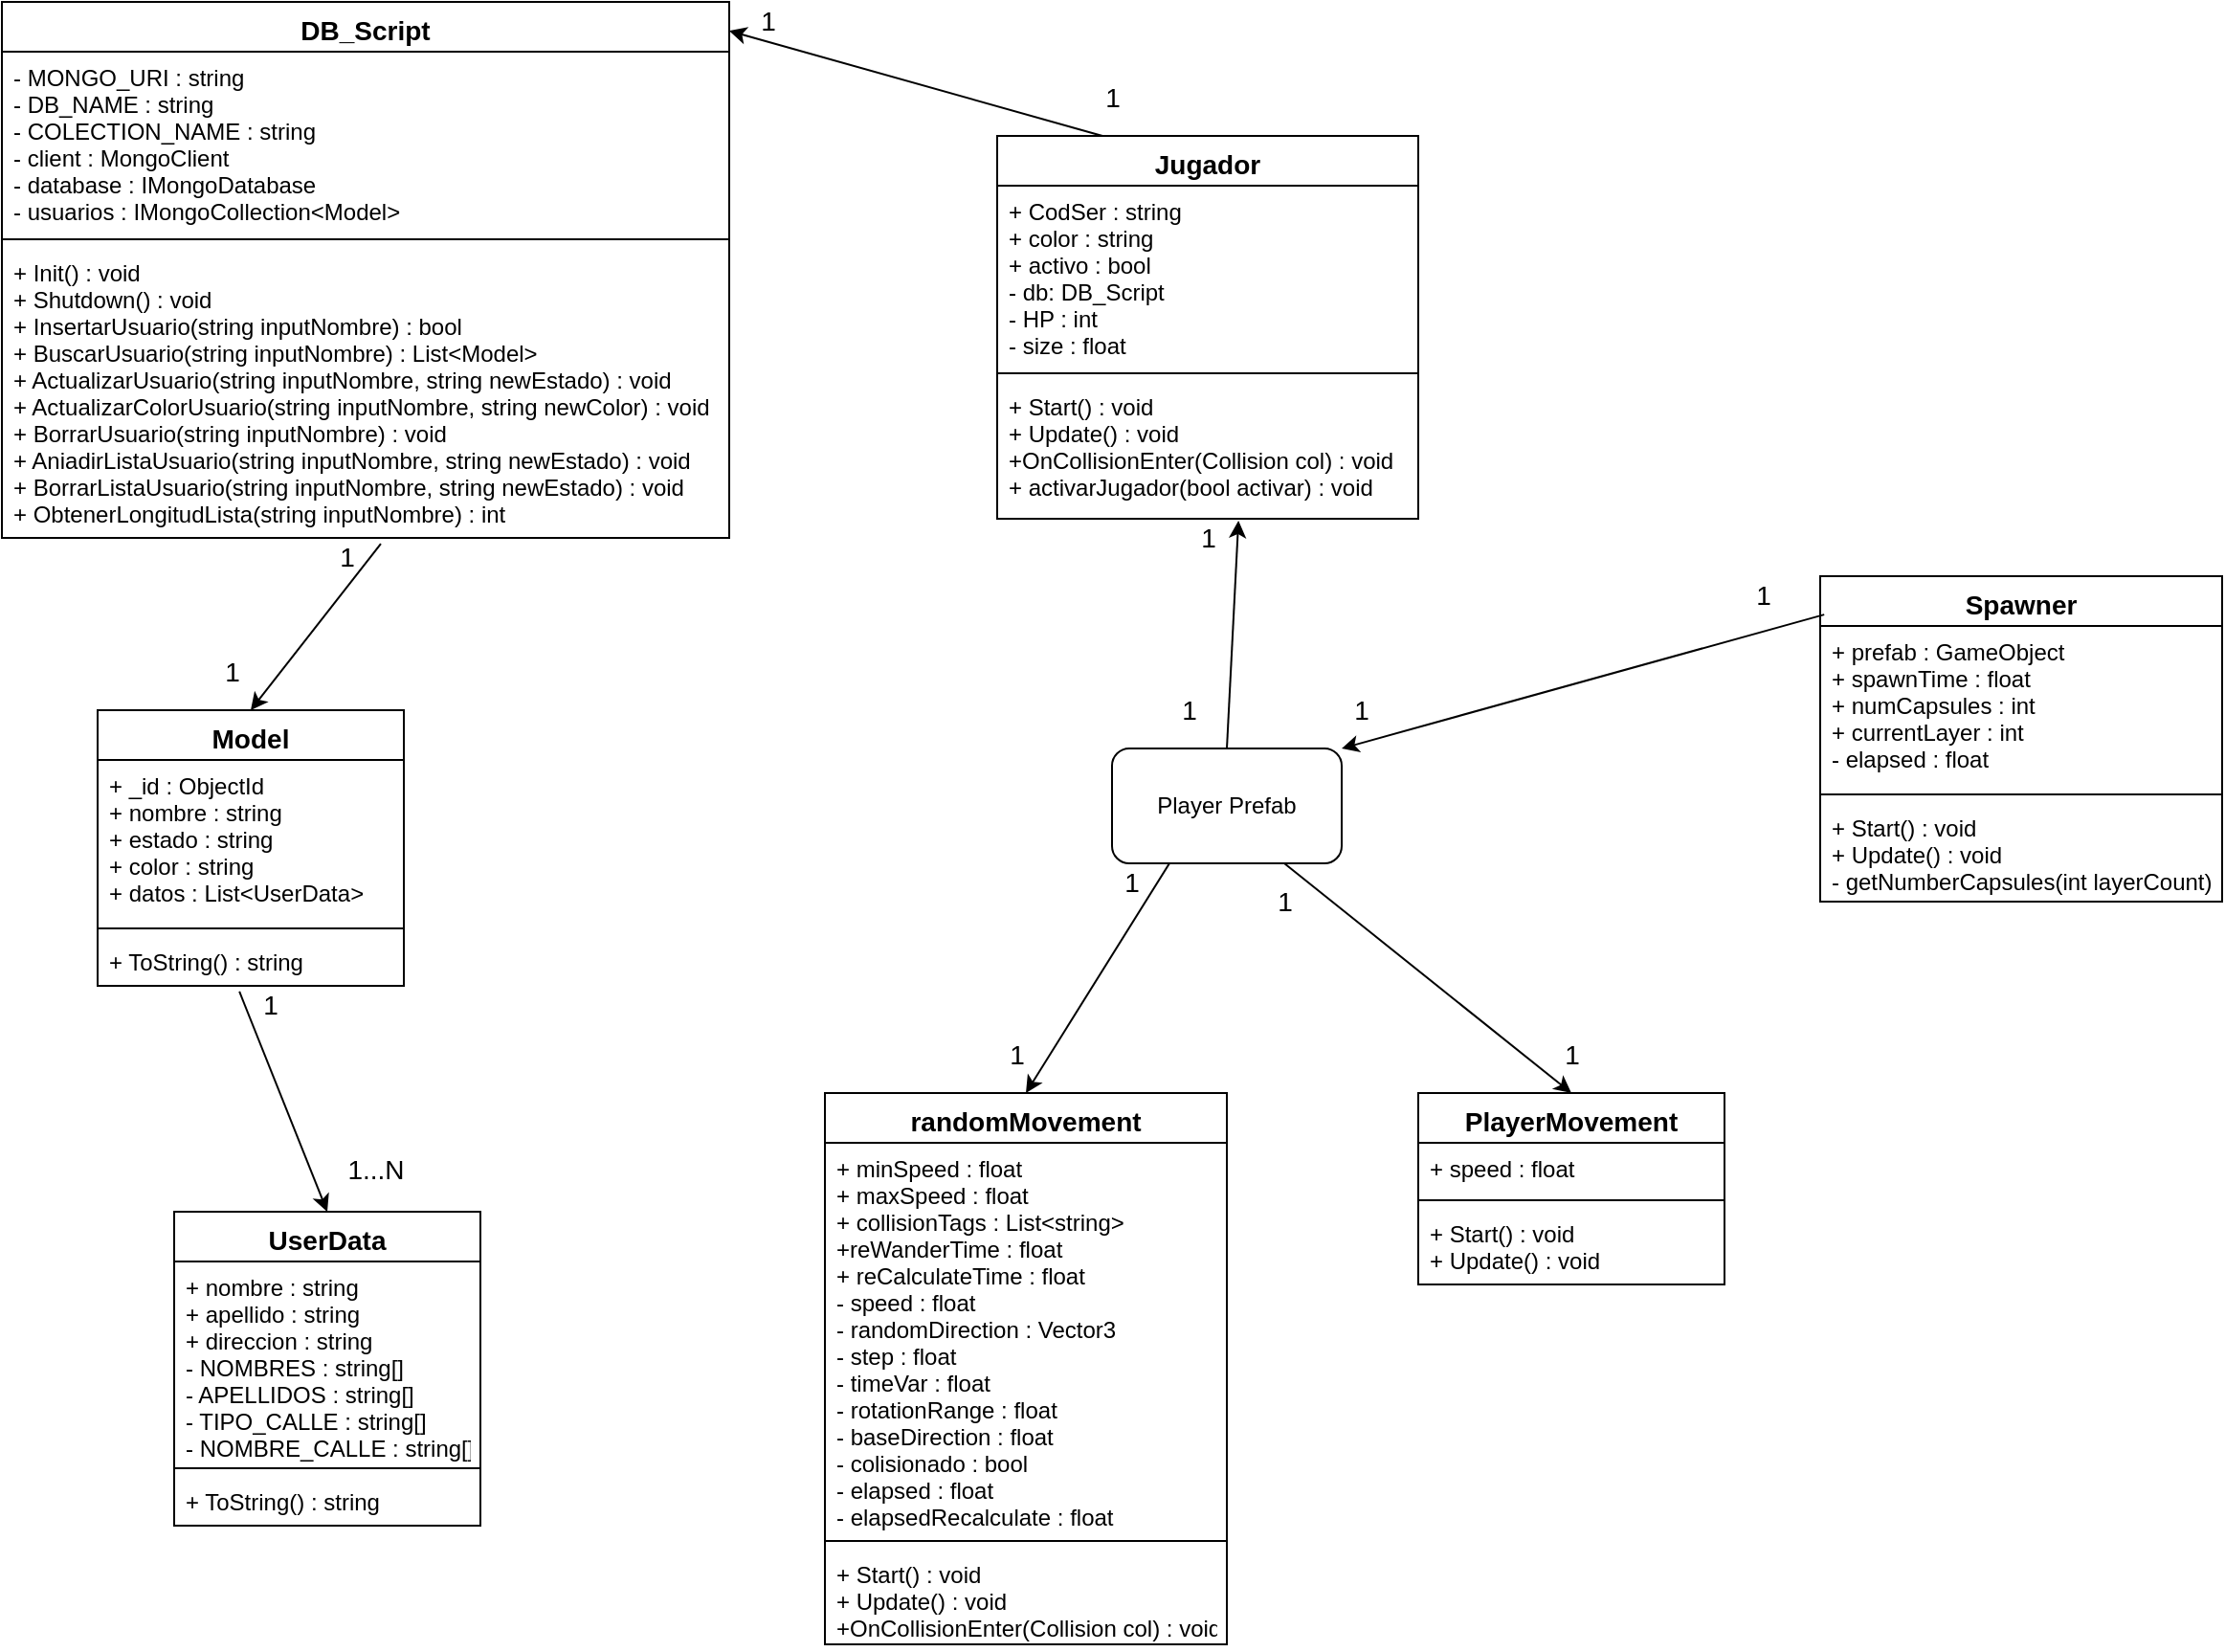 <mxfile version="12.5.4"><diagram id="yCfJymKA4gvwqUSW58bc" name="Page-1"><mxGraphModel dx="1736" dy="802" grid="1" gridSize="10" guides="1" tooltips="1" connect="1" arrows="1" fold="1" page="1" pageScale="1" pageWidth="827" pageHeight="1169" math="0" shadow="0"><root><mxCell id="0"/><mxCell id="1" parent="0"/><mxCell id="NpUD-daP2e5nRTM1zeoo-1" value="Player Prefab" style="rounded=1;whiteSpace=wrap;html=1;" vertex="1" parent="1"><mxGeometry x="620" y="420" width="120" height="60" as="geometry"/></mxCell><mxCell id="NpUD-daP2e5nRTM1zeoo-8" value="Jugador" style="swimlane;fontStyle=1;align=center;verticalAlign=top;childLayout=stackLayout;horizontal=1;startSize=26;horizontalStack=0;resizeParent=1;resizeParentMax=0;resizeLast=0;collapsible=1;marginBottom=0;shadow=0;fontSize=14;" vertex="1" parent="1"><mxGeometry x="560" y="100" width="220" height="200" as="geometry"><mxRectangle x="90" y="170" width="90" height="26" as="alternateBounds"/></mxGeometry></mxCell><mxCell id="NpUD-daP2e5nRTM1zeoo-9" value="+ CodSer : string&#10;+ color : string&#10;+ activo : bool&#10;- db: DB_Script&#10;- HP : int&#10;- size : float&#10;" style="text;strokeColor=none;fillColor=none;align=left;verticalAlign=top;spacingLeft=4;spacingRight=4;overflow=hidden;rotatable=0;points=[[0,0.5],[1,0.5]];portConstraint=eastwest;" vertex="1" parent="NpUD-daP2e5nRTM1zeoo-8"><mxGeometry y="26" width="220" height="94" as="geometry"/></mxCell><mxCell id="NpUD-daP2e5nRTM1zeoo-10" value="" style="line;strokeWidth=1;fillColor=none;align=left;verticalAlign=middle;spacingTop=-1;spacingLeft=3;spacingRight=3;rotatable=0;labelPosition=right;points=[];portConstraint=eastwest;" vertex="1" parent="NpUD-daP2e5nRTM1zeoo-8"><mxGeometry y="120" width="220" height="8" as="geometry"/></mxCell><mxCell id="NpUD-daP2e5nRTM1zeoo-11" value="+ Start() : void&#10;+ Update() : void&#10;+OnCollisionEnter(Collision col) : void&#10;+ activarJugador(bool activar) : void" style="text;strokeColor=none;fillColor=none;align=left;verticalAlign=top;spacingLeft=4;spacingRight=4;overflow=hidden;rotatable=0;points=[[0,0.5],[1,0.5]];portConstraint=eastwest;" vertex="1" parent="NpUD-daP2e5nRTM1zeoo-8"><mxGeometry y="128" width="220" height="72" as="geometry"/></mxCell><mxCell id="NpUD-daP2e5nRTM1zeoo-20" value="DB_Script" style="swimlane;fontStyle=1;align=center;verticalAlign=top;childLayout=stackLayout;horizontal=1;startSize=26;horizontalStack=0;resizeParent=1;resizeParentMax=0;resizeLast=0;collapsible=1;marginBottom=0;shadow=0;fontSize=14;" vertex="1" parent="1"><mxGeometry x="40" y="30" width="380" height="280" as="geometry"/></mxCell><mxCell id="NpUD-daP2e5nRTM1zeoo-21" value="- MONGO_URI : string&#10;- DB_NAME : string&#10;- COLECTION_NAME : string&#10;- client : MongoClient&#10;- database : IMongoDatabase&#10;- usuarios : IMongoCollection&lt;Model&gt;" style="text;strokeColor=none;fillColor=none;align=left;verticalAlign=top;spacingLeft=4;spacingRight=4;overflow=hidden;rotatable=0;points=[[0,0.5],[1,0.5]];portConstraint=eastwest;" vertex="1" parent="NpUD-daP2e5nRTM1zeoo-20"><mxGeometry y="26" width="380" height="94" as="geometry"/></mxCell><mxCell id="NpUD-daP2e5nRTM1zeoo-22" value="" style="line;strokeWidth=1;fillColor=none;align=left;verticalAlign=middle;spacingTop=-1;spacingLeft=3;spacingRight=3;rotatable=0;labelPosition=right;points=[];portConstraint=eastwest;" vertex="1" parent="NpUD-daP2e5nRTM1zeoo-20"><mxGeometry y="120" width="380" height="8" as="geometry"/></mxCell><mxCell id="NpUD-daP2e5nRTM1zeoo-23" value="+ Init() : void&#10;+ Shutdown() : void&#10;+ InsertarUsuario(string inputNombre) : bool&#10;+ BuscarUsuario(string inputNombre) : List&lt;Model&gt;&#10;+ ActualizarUsuario(string inputNombre, string newEstado) : void&#10;+ ActualizarColorUsuario(string inputNombre, string newColor) : void&#10;+ BorrarUsuario(string inputNombre) : void&#10;+ AniadirListaUsuario(string inputNombre, string newEstado) : void&#10;+ BorrarListaUsuario(string inputNombre, string newEstado) : void&#10;+ ObtenerLongitudLista(string inputNombre) : int" style="text;strokeColor=none;fillColor=none;align=left;verticalAlign=top;spacingLeft=4;spacingRight=4;overflow=hidden;rotatable=0;points=[[0,0.5],[1,0.5]];portConstraint=eastwest;" vertex="1" parent="NpUD-daP2e5nRTM1zeoo-20"><mxGeometry y="128" width="380" height="152" as="geometry"/></mxCell><mxCell id="NpUD-daP2e5nRTM1zeoo-24" value="Model" style="swimlane;fontStyle=1;align=center;verticalAlign=top;childLayout=stackLayout;horizontal=1;startSize=26;horizontalStack=0;resizeParent=1;resizeParentMax=0;resizeLast=0;collapsible=1;marginBottom=0;shadow=0;fontSize=14;" vertex="1" parent="1"><mxGeometry x="90" y="400" width="160" height="144" as="geometry"/></mxCell><mxCell id="NpUD-daP2e5nRTM1zeoo-25" value="+ _id : ObjectId&#10;+ nombre : string&#10;+ estado : string&#10;+ color : string&#10;+ datos : List&lt;UserData&gt;" style="text;strokeColor=none;fillColor=none;align=left;verticalAlign=top;spacingLeft=4;spacingRight=4;overflow=hidden;rotatable=0;points=[[0,0.5],[1,0.5]];portConstraint=eastwest;" vertex="1" parent="NpUD-daP2e5nRTM1zeoo-24"><mxGeometry y="26" width="160" height="84" as="geometry"/></mxCell><mxCell id="NpUD-daP2e5nRTM1zeoo-26" value="" style="line;strokeWidth=1;fillColor=none;align=left;verticalAlign=middle;spacingTop=-1;spacingLeft=3;spacingRight=3;rotatable=0;labelPosition=right;points=[];portConstraint=eastwest;" vertex="1" parent="NpUD-daP2e5nRTM1zeoo-24"><mxGeometry y="110" width="160" height="8" as="geometry"/></mxCell><mxCell id="NpUD-daP2e5nRTM1zeoo-27" value="+ ToString() : string" style="text;strokeColor=none;fillColor=none;align=left;verticalAlign=top;spacingLeft=4;spacingRight=4;overflow=hidden;rotatable=0;points=[[0,0.5],[1,0.5]];portConstraint=eastwest;" vertex="1" parent="NpUD-daP2e5nRTM1zeoo-24"><mxGeometry y="118" width="160" height="26" as="geometry"/></mxCell><mxCell id="NpUD-daP2e5nRTM1zeoo-28" value="UserData" style="swimlane;fontStyle=1;align=center;verticalAlign=top;childLayout=stackLayout;horizontal=1;startSize=26;horizontalStack=0;resizeParent=1;resizeParentMax=0;resizeLast=0;collapsible=1;marginBottom=0;shadow=0;fontSize=14;" vertex="1" parent="1"><mxGeometry x="130" y="662" width="160" height="164" as="geometry"/></mxCell><mxCell id="NpUD-daP2e5nRTM1zeoo-29" value="+ nombre : string&#10;+ apellido : string&#10;+ direccion : string&#10;- NOMBRES : string[]&#10;- APELLIDOS : string[]&#10;- TIPO_CALLE : string[]&#10;- NOMBRE_CALLE : string[]" style="text;strokeColor=none;fillColor=none;align=left;verticalAlign=top;spacingLeft=4;spacingRight=4;overflow=hidden;rotatable=0;points=[[0,0.5],[1,0.5]];portConstraint=eastwest;" vertex="1" parent="NpUD-daP2e5nRTM1zeoo-28"><mxGeometry y="26" width="160" height="104" as="geometry"/></mxCell><mxCell id="NpUD-daP2e5nRTM1zeoo-30" value="" style="line;strokeWidth=1;fillColor=none;align=left;verticalAlign=middle;spacingTop=-1;spacingLeft=3;spacingRight=3;rotatable=0;labelPosition=right;points=[];portConstraint=eastwest;" vertex="1" parent="NpUD-daP2e5nRTM1zeoo-28"><mxGeometry y="130" width="160" height="8" as="geometry"/></mxCell><mxCell id="NpUD-daP2e5nRTM1zeoo-31" value="+ ToString() : string" style="text;strokeColor=none;fillColor=none;align=left;verticalAlign=top;spacingLeft=4;spacingRight=4;overflow=hidden;rotatable=0;points=[[0,0.5],[1,0.5]];portConstraint=eastwest;" vertex="1" parent="NpUD-daP2e5nRTM1zeoo-28"><mxGeometry y="138" width="160" height="26" as="geometry"/></mxCell><mxCell id="NpUD-daP2e5nRTM1zeoo-32" value="Spawner" style="swimlane;fontStyle=1;align=center;verticalAlign=top;childLayout=stackLayout;horizontal=1;startSize=26;horizontalStack=0;resizeParent=1;resizeParentMax=0;resizeLast=0;collapsible=1;marginBottom=0;shadow=0;fontSize=14;" vertex="1" parent="1"><mxGeometry x="990" y="330" width="210" height="170" as="geometry"/></mxCell><mxCell id="NpUD-daP2e5nRTM1zeoo-33" value="+ prefab : GameObject&#10;+ spawnTime : float&#10;+ numCapsules : int&#10;+ currentLayer : int&#10;- elapsed : float" style="text;strokeColor=none;fillColor=none;align=left;verticalAlign=top;spacingLeft=4;spacingRight=4;overflow=hidden;rotatable=0;points=[[0,0.5],[1,0.5]];portConstraint=eastwest;" vertex="1" parent="NpUD-daP2e5nRTM1zeoo-32"><mxGeometry y="26" width="210" height="84" as="geometry"/></mxCell><mxCell id="NpUD-daP2e5nRTM1zeoo-34" value="" style="line;strokeWidth=1;fillColor=none;align=left;verticalAlign=middle;spacingTop=-1;spacingLeft=3;spacingRight=3;rotatable=0;labelPosition=right;points=[];portConstraint=eastwest;" vertex="1" parent="NpUD-daP2e5nRTM1zeoo-32"><mxGeometry y="110" width="210" height="8" as="geometry"/></mxCell><mxCell id="NpUD-daP2e5nRTM1zeoo-35" value="+ Start() : void&#10;+ Update() : void&#10;- getNumberCapsules(int layerCount)" style="text;strokeColor=none;fillColor=none;align=left;verticalAlign=top;spacingLeft=4;spacingRight=4;overflow=hidden;rotatable=0;points=[[0,0.5],[1,0.5]];portConstraint=eastwest;" vertex="1" parent="NpUD-daP2e5nRTM1zeoo-32"><mxGeometry y="118" width="210" height="52" as="geometry"/></mxCell><mxCell id="NpUD-daP2e5nRTM1zeoo-36" value="randomMovement" style="swimlane;fontStyle=1;align=center;verticalAlign=top;childLayout=stackLayout;horizontal=1;startSize=26;horizontalStack=0;resizeParent=1;resizeParentMax=0;resizeLast=0;collapsible=1;marginBottom=0;shadow=0;fontSize=14;" vertex="1" parent="1"><mxGeometry x="470" y="600" width="210" height="288" as="geometry"/></mxCell><mxCell id="NpUD-daP2e5nRTM1zeoo-37" value="+ minSpeed : float&#10;+ maxSpeed : float&#10;+ collisionTags : List&lt;string&gt;&#10;+reWanderTime : float&#10;+ reCalculateTime : float&#10;- speed : float&#10;- randomDirection : Vector3&#10;- step : float&#10;- timeVar : float&#10;- rotationRange : float&#10;- baseDirection : float&#10;- colisionado : bool&#10;- elapsed : float&#10;- elapsedRecalculate : float" style="text;strokeColor=none;fillColor=none;align=left;verticalAlign=top;spacingLeft=4;spacingRight=4;overflow=hidden;rotatable=0;points=[[0,0.5],[1,0.5]];portConstraint=eastwest;" vertex="1" parent="NpUD-daP2e5nRTM1zeoo-36"><mxGeometry y="26" width="210" height="204" as="geometry"/></mxCell><mxCell id="NpUD-daP2e5nRTM1zeoo-38" value="" style="line;strokeWidth=1;fillColor=none;align=left;verticalAlign=middle;spacingTop=-1;spacingLeft=3;spacingRight=3;rotatable=0;labelPosition=right;points=[];portConstraint=eastwest;" vertex="1" parent="NpUD-daP2e5nRTM1zeoo-36"><mxGeometry y="230" width="210" height="8" as="geometry"/></mxCell><mxCell id="NpUD-daP2e5nRTM1zeoo-39" value="+ Start() : void&#10;+ Update() : void&#10;+OnCollisionEnter(Collision col) : void" style="text;strokeColor=none;fillColor=none;align=left;verticalAlign=top;spacingLeft=4;spacingRight=4;overflow=hidden;rotatable=0;points=[[0,0.5],[1,0.5]];portConstraint=eastwest;" vertex="1" parent="NpUD-daP2e5nRTM1zeoo-36"><mxGeometry y="238" width="210" height="50" as="geometry"/></mxCell><mxCell id="NpUD-daP2e5nRTM1zeoo-40" value="PlayerMovement" style="swimlane;fontStyle=1;align=center;verticalAlign=top;childLayout=stackLayout;horizontal=1;startSize=26;horizontalStack=0;resizeParent=1;resizeParentMax=0;resizeLast=0;collapsible=1;marginBottom=0;shadow=0;fontSize=14;" vertex="1" parent="1"><mxGeometry x="780" y="600" width="160" height="100" as="geometry"/></mxCell><mxCell id="NpUD-daP2e5nRTM1zeoo-41" value="+ speed : float" style="text;strokeColor=none;fillColor=none;align=left;verticalAlign=top;spacingLeft=4;spacingRight=4;overflow=hidden;rotatable=0;points=[[0,0.5],[1,0.5]];portConstraint=eastwest;" vertex="1" parent="NpUD-daP2e5nRTM1zeoo-40"><mxGeometry y="26" width="160" height="26" as="geometry"/></mxCell><mxCell id="NpUD-daP2e5nRTM1zeoo-42" value="" style="line;strokeWidth=1;fillColor=none;align=left;verticalAlign=middle;spacingTop=-1;spacingLeft=3;spacingRight=3;rotatable=0;labelPosition=right;points=[];portConstraint=eastwest;" vertex="1" parent="NpUD-daP2e5nRTM1zeoo-40"><mxGeometry y="52" width="160" height="8" as="geometry"/></mxCell><mxCell id="NpUD-daP2e5nRTM1zeoo-43" value="+ Start() : void&#10;+ Update() : void" style="text;strokeColor=none;fillColor=none;align=left;verticalAlign=top;spacingLeft=4;spacingRight=4;overflow=hidden;rotatable=0;points=[[0,0.5],[1,0.5]];portConstraint=eastwest;" vertex="1" parent="NpUD-daP2e5nRTM1zeoo-40"><mxGeometry y="60" width="160" height="40" as="geometry"/></mxCell><mxCell id="NpUD-daP2e5nRTM1zeoo-44" value="" style="endArrow=classic;html=1;fontSize=14;entryX=0.5;entryY=0;entryDx=0;entryDy=0;exitX=0.75;exitY=1;exitDx=0;exitDy=0;" edge="1" parent="1" source="NpUD-daP2e5nRTM1zeoo-1" target="NpUD-daP2e5nRTM1zeoo-40"><mxGeometry width="50" height="50" relative="1" as="geometry"><mxPoint x="850" y="570" as="sourcePoint"/><mxPoint x="730" y="530" as="targetPoint"/></mxGeometry></mxCell><mxCell id="NpUD-daP2e5nRTM1zeoo-46" value="" style="endArrow=classic;html=1;fontSize=14;entryX=0.5;entryY=0;entryDx=0;entryDy=0;exitX=0.25;exitY=1;exitDx=0;exitDy=0;" edge="1" parent="1" source="NpUD-daP2e5nRTM1zeoo-1" target="NpUD-daP2e5nRTM1zeoo-36"><mxGeometry width="50" height="50" relative="1" as="geometry"><mxPoint x="570" y="570" as="sourcePoint"/><mxPoint x="550" y="550" as="targetPoint"/></mxGeometry></mxCell><mxCell id="NpUD-daP2e5nRTM1zeoo-48" value="" style="endArrow=classic;html=1;fontSize=14;exitX=0.463;exitY=1.115;exitDx=0;exitDy=0;exitPerimeter=0;entryX=0.5;entryY=0;entryDx=0;entryDy=0;" edge="1" parent="1" source="NpUD-daP2e5nRTM1zeoo-27" target="NpUD-daP2e5nRTM1zeoo-28"><mxGeometry width="50" height="50" relative="1" as="geometry"><mxPoint x="80" y="340" as="sourcePoint"/><mxPoint x="130" y="290" as="targetPoint"/></mxGeometry></mxCell><mxCell id="NpUD-daP2e5nRTM1zeoo-51" value="" style="endArrow=classic;html=1;fontSize=14;entryX=0.5;entryY=0;entryDx=0;entryDy=0;exitX=0.521;exitY=1.02;exitDx=0;exitDy=0;exitPerimeter=0;" edge="1" parent="1" source="NpUD-daP2e5nRTM1zeoo-23" target="NpUD-daP2e5nRTM1zeoo-24"><mxGeometry width="50" height="50" relative="1" as="geometry"><mxPoint x="130" y="80" as="sourcePoint"/><mxPoint x="180" y="30" as="targetPoint"/></mxGeometry></mxCell><mxCell id="NpUD-daP2e5nRTM1zeoo-52" value="" style="endArrow=classic;html=1;fontSize=14;entryX=1;entryY=0.054;entryDx=0;entryDy=0;exitX=0.25;exitY=0;exitDx=0;exitDy=0;entryPerimeter=0;" edge="1" parent="1" source="NpUD-daP2e5nRTM1zeoo-8" target="NpUD-daP2e5nRTM1zeoo-20"><mxGeometry width="50" height="50" relative="1" as="geometry"><mxPoint x="430" y="140" as="sourcePoint"/><mxPoint x="480" y="90" as="targetPoint"/></mxGeometry></mxCell><mxCell id="NpUD-daP2e5nRTM1zeoo-53" value="" style="endArrow=classic;html=1;fontSize=14;entryX=0.573;entryY=1.014;entryDx=0;entryDy=0;entryPerimeter=0;exitX=0.5;exitY=0;exitDx=0;exitDy=0;" edge="1" parent="1" source="NpUD-daP2e5nRTM1zeoo-1" target="NpUD-daP2e5nRTM1zeoo-11"><mxGeometry width="50" height="50" relative="1" as="geometry"><mxPoint x="490" y="460" as="sourcePoint"/><mxPoint x="540" y="410" as="targetPoint"/></mxGeometry></mxCell><mxCell id="NpUD-daP2e5nRTM1zeoo-54" value="" style="endArrow=classic;html=1;fontSize=14;entryX=1;entryY=0;entryDx=0;entryDy=0;exitX=0.01;exitY=0.118;exitDx=0;exitDy=0;exitPerimeter=0;" edge="1" parent="1" source="NpUD-daP2e5nRTM1zeoo-32" target="NpUD-daP2e5nRTM1zeoo-1"><mxGeometry width="50" height="50" relative="1" as="geometry"><mxPoint x="810" y="410" as="sourcePoint"/><mxPoint x="860" y="360" as="targetPoint"/></mxGeometry></mxCell><mxCell id="NpUD-daP2e5nRTM1zeoo-56" value="1" style="text;html=1;align=center;verticalAlign=middle;resizable=0;points=[];autosize=1;fontSize=14;" vertex="1" parent="1"><mxGeometry x="950" y="330" width="20" height="20" as="geometry"/></mxCell><mxCell id="NpUD-daP2e5nRTM1zeoo-57" value="1" style="text;html=1;align=center;verticalAlign=middle;resizable=0;points=[];autosize=1;fontSize=14;" vertex="1" parent="1"><mxGeometry x="740" y="390" width="20" height="20" as="geometry"/></mxCell><mxCell id="NpUD-daP2e5nRTM1zeoo-58" value="1" style="text;html=1;align=center;verticalAlign=middle;resizable=0;points=[];autosize=1;fontSize=14;" vertex="1" parent="1"><mxGeometry x="700" y="490" width="20" height="20" as="geometry"/></mxCell><mxCell id="NpUD-daP2e5nRTM1zeoo-59" value="1" style="text;html=1;align=center;verticalAlign=middle;resizable=0;points=[];autosize=1;fontSize=14;" vertex="1" parent="1"><mxGeometry x="850" y="570" width="20" height="20" as="geometry"/></mxCell><mxCell id="NpUD-daP2e5nRTM1zeoo-60" value="1" style="text;html=1;align=center;verticalAlign=middle;resizable=0;points=[];autosize=1;fontSize=14;" vertex="1" parent="1"><mxGeometry x="620" y="480" width="20" height="20" as="geometry"/></mxCell><mxCell id="NpUD-daP2e5nRTM1zeoo-61" value="1" style="text;html=1;align=center;verticalAlign=middle;resizable=0;points=[];autosize=1;fontSize=14;" vertex="1" parent="1"><mxGeometry x="560" y="570" width="20" height="20" as="geometry"/></mxCell><mxCell id="NpUD-daP2e5nRTM1zeoo-62" value="1" style="text;html=1;align=center;verticalAlign=middle;resizable=0;points=[];autosize=1;fontSize=14;" vertex="1" parent="1"><mxGeometry x="650" y="390" width="20" height="20" as="geometry"/></mxCell><mxCell id="NpUD-daP2e5nRTM1zeoo-63" value="1" style="text;html=1;align=center;verticalAlign=middle;resizable=0;points=[];autosize=1;fontSize=14;" vertex="1" parent="1"><mxGeometry x="660" y="300" width="20" height="20" as="geometry"/></mxCell><mxCell id="NpUD-daP2e5nRTM1zeoo-64" value="1" style="text;html=1;align=center;verticalAlign=middle;resizable=0;points=[];autosize=1;fontSize=14;" vertex="1" parent="1"><mxGeometry x="610" y="70" width="20" height="20" as="geometry"/></mxCell><mxCell id="NpUD-daP2e5nRTM1zeoo-65" value="1" style="text;html=1;align=center;verticalAlign=middle;resizable=0;points=[];autosize=1;fontSize=14;" vertex="1" parent="1"><mxGeometry x="430" y="30" width="20" height="20" as="geometry"/></mxCell><mxCell id="NpUD-daP2e5nRTM1zeoo-66" value="1" style="text;html=1;align=center;verticalAlign=middle;resizable=0;points=[];autosize=1;fontSize=14;" vertex="1" parent="1"><mxGeometry x="210" y="310" width="20" height="20" as="geometry"/></mxCell><mxCell id="NpUD-daP2e5nRTM1zeoo-67" value="1" style="text;html=1;align=center;verticalAlign=middle;resizable=0;points=[];autosize=1;fontSize=14;" vertex="1" parent="1"><mxGeometry x="150" y="370" width="20" height="20" as="geometry"/></mxCell><mxCell id="NpUD-daP2e5nRTM1zeoo-68" value="1" style="text;html=1;align=center;verticalAlign=middle;resizable=0;points=[];autosize=1;fontSize=14;" vertex="1" parent="1"><mxGeometry x="170" y="544" width="20" height="20" as="geometry"/></mxCell><mxCell id="NpUD-daP2e5nRTM1zeoo-69" value="1...N" style="text;html=1;align=center;verticalAlign=middle;resizable=0;points=[];autosize=1;fontSize=14;" vertex="1" parent="1"><mxGeometry x="210" y="630" width="50" height="20" as="geometry"/></mxCell></root></mxGraphModel></diagram></mxfile>